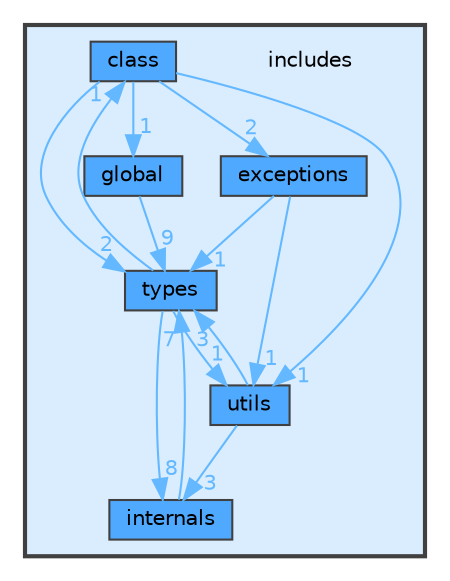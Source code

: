 digraph "includes"
{
 // LATEX_PDF_SIZE
  bgcolor="transparent";
  edge [fontname=Helvetica,fontsize=10,labelfontname=Helvetica,labelfontsize=10];
  node [fontname=Helvetica,fontsize=10,shape=box,height=0.2,width=0.4];
  compound=true
  subgraph clusterdir_09e761304027c904456130627fd4dcf5 {
    graph [ bgcolor="#daedff", pencolor="grey25", label="", fontname=Helvetica,fontsize=10 style="filled,bold", URL="dir_09e761304027c904456130627fd4dcf5.html",tooltip=""]
    dir_09e761304027c904456130627fd4dcf5 [shape=plaintext, label="includes"];
  dir_6b079f5d9ee168c5f829c0b23b1fe689 [label="class", fillcolor="#4ea9ff", color="grey25", style="filled", URL="dir_6b079f5d9ee168c5f829c0b23b1fe689.html",tooltip=""];
  dir_9d0d0bf2421cb00cd559b1154d8640b0 [label="exceptions", fillcolor="#4ea9ff", color="grey25", style="filled", URL="dir_9d0d0bf2421cb00cd559b1154d8640b0.html",tooltip=""];
  dir_ab3240e1f48e07e7724fe257c5d3746b [label="global", fillcolor="#4ea9ff", color="grey25", style="filled", URL="dir_ab3240e1f48e07e7724fe257c5d3746b.html",tooltip=""];
  dir_a9d9b9bbf15479e3064110165d860e33 [label="internals", fillcolor="#4ea9ff", color="grey25", style="filled", URL="dir_a9d9b9bbf15479e3064110165d860e33.html",tooltip=""];
  dir_00373071588607d1d83d0faa600e52a0 [label="types", fillcolor="#4ea9ff", color="grey25", style="filled", URL="dir_00373071588607d1d83d0faa600e52a0.html",tooltip=""];
  dir_3f8feeb2fa3bd0d1b751b257ed9f12a2 [label="utils", fillcolor="#4ea9ff", color="grey25", style="filled", URL="dir_3f8feeb2fa3bd0d1b751b257ed9f12a2.html",tooltip=""];
  }
  dir_6b079f5d9ee168c5f829c0b23b1fe689->dir_00373071588607d1d83d0faa600e52a0 [headlabel="2", labeldistance=1.5 headhref="dir_000005_000029.html" href="dir_000005_000029.html" color="steelblue1" fontcolor="steelblue1"];
  dir_6b079f5d9ee168c5f829c0b23b1fe689->dir_3f8feeb2fa3bd0d1b751b257ed9f12a2 [headlabel="1", labeldistance=1.5 headhref="dir_000005_000033.html" href="dir_000005_000033.html" color="steelblue1" fontcolor="steelblue1"];
  dir_6b079f5d9ee168c5f829c0b23b1fe689->dir_9d0d0bf2421cb00cd559b1154d8640b0 [headlabel="2", labeldistance=1.5 headhref="dir_000005_000008.html" href="dir_000005_000008.html" color="steelblue1" fontcolor="steelblue1"];
  dir_6b079f5d9ee168c5f829c0b23b1fe689->dir_ab3240e1f48e07e7724fe257c5d3746b [headlabel="1", labeldistance=1.5 headhref="dir_000005_000010.html" href="dir_000005_000010.html" color="steelblue1" fontcolor="steelblue1"];
  dir_9d0d0bf2421cb00cd559b1154d8640b0->dir_00373071588607d1d83d0faa600e52a0 [headlabel="1", labeldistance=1.5 headhref="dir_000008_000029.html" href="dir_000008_000029.html" color="steelblue1" fontcolor="steelblue1"];
  dir_9d0d0bf2421cb00cd559b1154d8640b0->dir_3f8feeb2fa3bd0d1b751b257ed9f12a2 [headlabel="1", labeldistance=1.5 headhref="dir_000008_000033.html" href="dir_000008_000033.html" color="steelblue1" fontcolor="steelblue1"];
  dir_ab3240e1f48e07e7724fe257c5d3746b->dir_00373071588607d1d83d0faa600e52a0 [headlabel="9", labeldistance=1.5 headhref="dir_000010_000029.html" href="dir_000010_000029.html" color="steelblue1" fontcolor="steelblue1"];
  dir_a9d9b9bbf15479e3064110165d860e33->dir_00373071588607d1d83d0faa600e52a0 [headlabel="7", labeldistance=1.5 headhref="dir_000013_000029.html" href="dir_000013_000029.html" color="steelblue1" fontcolor="steelblue1"];
  dir_00373071588607d1d83d0faa600e52a0->dir_3f8feeb2fa3bd0d1b751b257ed9f12a2 [headlabel="1", labeldistance=1.5 headhref="dir_000029_000033.html" href="dir_000029_000033.html" color="steelblue1" fontcolor="steelblue1"];
  dir_00373071588607d1d83d0faa600e52a0->dir_6b079f5d9ee168c5f829c0b23b1fe689 [headlabel="1", labeldistance=1.5 headhref="dir_000029_000005.html" href="dir_000029_000005.html" color="steelblue1" fontcolor="steelblue1"];
  dir_00373071588607d1d83d0faa600e52a0->dir_a9d9b9bbf15479e3064110165d860e33 [headlabel="8", labeldistance=1.5 headhref="dir_000029_000013.html" href="dir_000029_000013.html" color="steelblue1" fontcolor="steelblue1"];
  dir_3f8feeb2fa3bd0d1b751b257ed9f12a2->dir_00373071588607d1d83d0faa600e52a0 [headlabel="3", labeldistance=1.5 headhref="dir_000033_000029.html" href="dir_000033_000029.html" color="steelblue1" fontcolor="steelblue1"];
  dir_3f8feeb2fa3bd0d1b751b257ed9f12a2->dir_a9d9b9bbf15479e3064110165d860e33 [headlabel="3", labeldistance=1.5 headhref="dir_000033_000013.html" href="dir_000033_000013.html" color="steelblue1" fontcolor="steelblue1"];
}
